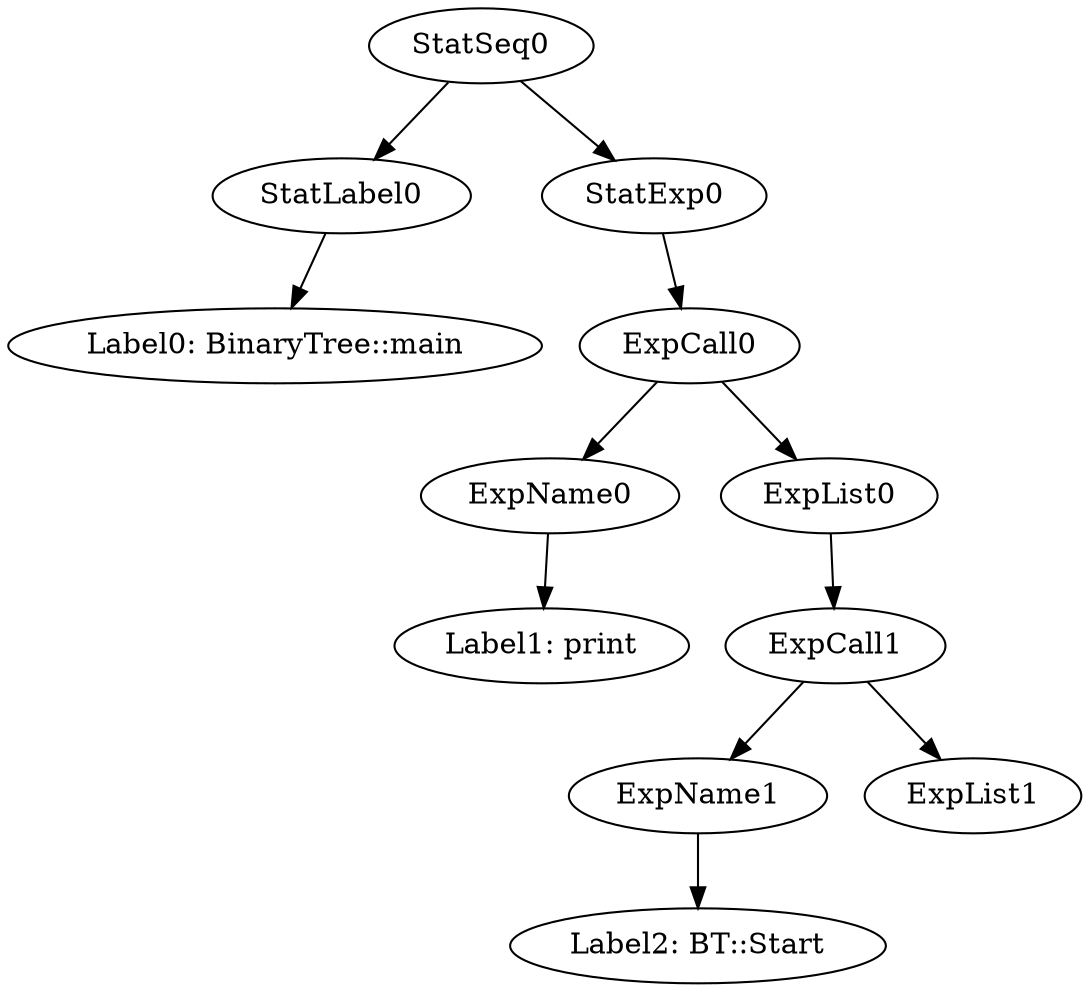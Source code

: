 digraph {
	ordering = out;
	ExpList0 -> ExpCall1;
	ExpCall1 -> ExpName1;
	ExpCall1 -> ExpList1;
	ExpName1 -> "Label2: BT::Start";
	StatExp0 -> ExpCall0;
	StatLabel0 -> "Label0: BinaryTree::main";
	ExpCall0 -> ExpName0;
	ExpCall0 -> ExpList0;
	StatSeq0 -> StatLabel0;
	StatSeq0 -> StatExp0;
	ExpName0 -> "Label1: print";
}

